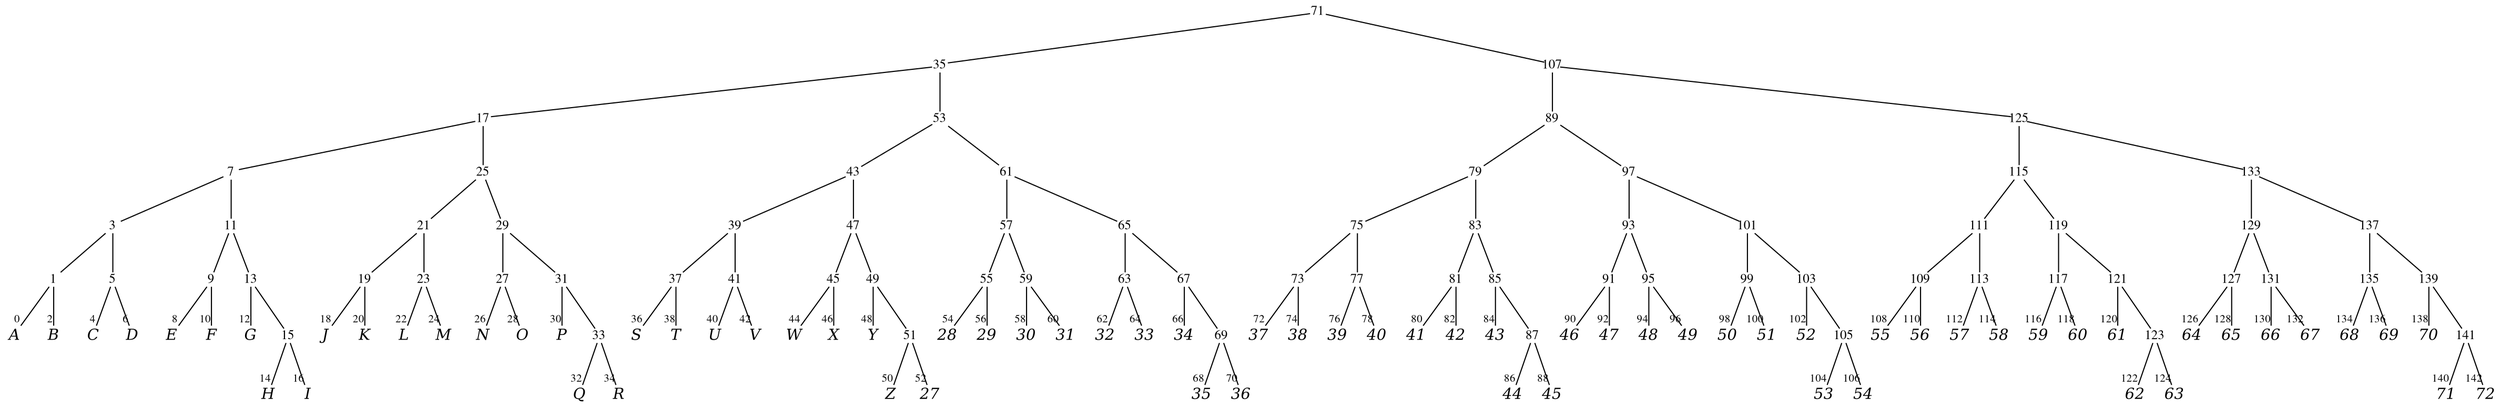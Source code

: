 
digraph vtree {

overlap=false

n71 [label="71",fontname="Times",shape="plaintext",fontsize=12,fixedsize=true,width=.2,height=.18]; 
n35 [label="35",fontname="Times",shape="plaintext",fontsize=12,fixedsize=true,width=.2,height=.18]; 
n17 [label="17",fontname="Times",shape="plaintext",fontsize=12,fixedsize=true,width=.2,height=.18]; 
n7 [label="7",fontname="Times",shape="plaintext",fontsize=12,fixedsize=true,width=.2,height=.18]; 
n3 [label="3",fontname="Times",shape="plaintext",fontsize=12,fixedsize=true,width=.2,height=.18]; 
n1 [label="1",fontname="Times",shape="plaintext",fontsize=12,fixedsize=true,width=.2,height=.18]; 
n0 [label="A",fontname="Times-Italic",fontsize=14,shape="plaintext",fixedsize=true,width=.25,height=.25]; 
n2 [label="B",fontname="Times-Italic",fontsize=14,shape="plaintext",fixedsize=true,width=.25,height=.25]; 
n5 [label="5",fontname="Times",shape="plaintext",fontsize=12,fixedsize=true,width=.2,height=.18]; 
n4 [label="C",fontname="Times-Italic",fontsize=14,shape="plaintext",fixedsize=true,width=.25,height=.25]; 
n6 [label="D",fontname="Times-Italic",fontsize=14,shape="plaintext",fixedsize=true,width=.25,height=.25]; 
n11 [label="11",fontname="Times",shape="plaintext",fontsize=12,fixedsize=true,width=.2,height=.18]; 
n9 [label="9",fontname="Times",shape="plaintext",fontsize=12,fixedsize=true,width=.2,height=.18]; 
n8 [label="E",fontname="Times-Italic",fontsize=14,shape="plaintext",fixedsize=true,width=.25,height=.25]; 
n10 [label="F",fontname="Times-Italic",fontsize=14,shape="plaintext",fixedsize=true,width=.25,height=.25]; 
n13 [label="13",fontname="Times",shape="plaintext",fontsize=12,fixedsize=true,width=.2,height=.18]; 
n12 [label="G",fontname="Times-Italic",fontsize=14,shape="plaintext",fixedsize=true,width=.25,height=.25]; 
n15 [label="15",fontname="Times",shape="plaintext",fontsize=12,fixedsize=true,width=.2,height=.18]; 
n14 [label="H",fontname="Times-Italic",fontsize=14,shape="plaintext",fixedsize=true,width=.25,height=.25]; 
n16 [label="I",fontname="Times-Italic",fontsize=14,shape="plaintext",fixedsize=true,width=.25,height=.25]; 
n25 [label="25",fontname="Times",shape="plaintext",fontsize=12,fixedsize=true,width=.2,height=.18]; 
n21 [label="21",fontname="Times",shape="plaintext",fontsize=12,fixedsize=true,width=.2,height=.18]; 
n19 [label="19",fontname="Times",shape="plaintext",fontsize=12,fixedsize=true,width=.2,height=.18]; 
n18 [label="J",fontname="Times-Italic",fontsize=14,shape="plaintext",fixedsize=true,width=.25,height=.25]; 
n20 [label="K",fontname="Times-Italic",fontsize=14,shape="plaintext",fixedsize=true,width=.25,height=.25]; 
n23 [label="23",fontname="Times",shape="plaintext",fontsize=12,fixedsize=true,width=.2,height=.18]; 
n22 [label="L",fontname="Times-Italic",fontsize=14,shape="plaintext",fixedsize=true,width=.25,height=.25]; 
n24 [label="M",fontname="Times-Italic",fontsize=14,shape="plaintext",fixedsize=true,width=.25,height=.25]; 
n29 [label="29",fontname="Times",shape="plaintext",fontsize=12,fixedsize=true,width=.2,height=.18]; 
n27 [label="27",fontname="Times",shape="plaintext",fontsize=12,fixedsize=true,width=.2,height=.18]; 
n26 [label="N",fontname="Times-Italic",fontsize=14,shape="plaintext",fixedsize=true,width=.25,height=.25]; 
n28 [label="O",fontname="Times-Italic",fontsize=14,shape="plaintext",fixedsize=true,width=.25,height=.25]; 
n31 [label="31",fontname="Times",shape="plaintext",fontsize=12,fixedsize=true,width=.2,height=.18]; 
n30 [label="P",fontname="Times-Italic",fontsize=14,shape="plaintext",fixedsize=true,width=.25,height=.25]; 
n33 [label="33",fontname="Times",shape="plaintext",fontsize=12,fixedsize=true,width=.2,height=.18]; 
n32 [label="Q",fontname="Times-Italic",fontsize=14,shape="plaintext",fixedsize=true,width=.25,height=.25]; 
n34 [label="R",fontname="Times-Italic",fontsize=14,shape="plaintext",fixedsize=true,width=.25,height=.25]; 
n53 [label="53",fontname="Times",shape="plaintext",fontsize=12,fixedsize=true,width=.2,height=.18]; 
n43 [label="43",fontname="Times",shape="plaintext",fontsize=12,fixedsize=true,width=.2,height=.18]; 
n39 [label="39",fontname="Times",shape="plaintext",fontsize=12,fixedsize=true,width=.2,height=.18]; 
n37 [label="37",fontname="Times",shape="plaintext",fontsize=12,fixedsize=true,width=.2,height=.18]; 
n36 [label="S",fontname="Times-Italic",fontsize=14,shape="plaintext",fixedsize=true,width=.25,height=.25]; 
n38 [label="T",fontname="Times-Italic",fontsize=14,shape="plaintext",fixedsize=true,width=.25,height=.25]; 
n41 [label="41",fontname="Times",shape="plaintext",fontsize=12,fixedsize=true,width=.2,height=.18]; 
n40 [label="U",fontname="Times-Italic",fontsize=14,shape="plaintext",fixedsize=true,width=.25,height=.25]; 
n42 [label="V",fontname="Times-Italic",fontsize=14,shape="plaintext",fixedsize=true,width=.25,height=.25]; 
n47 [label="47",fontname="Times",shape="plaintext",fontsize=12,fixedsize=true,width=.2,height=.18]; 
n45 [label="45",fontname="Times",shape="plaintext",fontsize=12,fixedsize=true,width=.2,height=.18]; 
n44 [label="W",fontname="Times-Italic",fontsize=14,shape="plaintext",fixedsize=true,width=.25,height=.25]; 
n46 [label="X",fontname="Times-Italic",fontsize=14,shape="plaintext",fixedsize=true,width=.25,height=.25]; 
n49 [label="49",fontname="Times",shape="plaintext",fontsize=12,fixedsize=true,width=.2,height=.18]; 
n48 [label="Y",fontname="Times-Italic",fontsize=14,shape="plaintext",fixedsize=true,width=.25,height=.25]; 
n51 [label="51",fontname="Times",shape="plaintext",fontsize=12,fixedsize=true,width=.2,height=.18]; 
n50 [label="Z",fontname="Times-Italic",fontsize=14,shape="plaintext",fixedsize=true,width=.25,height=.25]; 
n52 [label="27",fontname="Times-Italic",fontsize=14,shape="plaintext",fixedsize=true,width=.25,height=.25]; 
n61 [label="61",fontname="Times",shape="plaintext",fontsize=12,fixedsize=true,width=.2,height=.18]; 
n57 [label="57",fontname="Times",shape="plaintext",fontsize=12,fixedsize=true,width=.2,height=.18]; 
n55 [label="55",fontname="Times",shape="plaintext",fontsize=12,fixedsize=true,width=.2,height=.18]; 
n54 [label="28",fontname="Times-Italic",fontsize=14,shape="plaintext",fixedsize=true,width=.25,height=.25]; 
n56 [label="29",fontname="Times-Italic",fontsize=14,shape="plaintext",fixedsize=true,width=.25,height=.25]; 
n59 [label="59",fontname="Times",shape="plaintext",fontsize=12,fixedsize=true,width=.2,height=.18]; 
n58 [label="30",fontname="Times-Italic",fontsize=14,shape="plaintext",fixedsize=true,width=.25,height=.25]; 
n60 [label="31",fontname="Times-Italic",fontsize=14,shape="plaintext",fixedsize=true,width=.25,height=.25]; 
n65 [label="65",fontname="Times",shape="plaintext",fontsize=12,fixedsize=true,width=.2,height=.18]; 
n63 [label="63",fontname="Times",shape="plaintext",fontsize=12,fixedsize=true,width=.2,height=.18]; 
n62 [label="32",fontname="Times-Italic",fontsize=14,shape="plaintext",fixedsize=true,width=.25,height=.25]; 
n64 [label="33",fontname="Times-Italic",fontsize=14,shape="plaintext",fixedsize=true,width=.25,height=.25]; 
n67 [label="67",fontname="Times",shape="plaintext",fontsize=12,fixedsize=true,width=.2,height=.18]; 
n66 [label="34",fontname="Times-Italic",fontsize=14,shape="plaintext",fixedsize=true,width=.25,height=.25]; 
n69 [label="69",fontname="Times",shape="plaintext",fontsize=12,fixedsize=true,width=.2,height=.18]; 
n68 [label="35",fontname="Times-Italic",fontsize=14,shape="plaintext",fixedsize=true,width=.25,height=.25]; 
n70 [label="36",fontname="Times-Italic",fontsize=14,shape="plaintext",fixedsize=true,width=.25,height=.25]; 
n107 [label="107",fontname="Times",shape="plaintext",fontsize=12,fixedsize=true,width=.2,height=.18]; 
n89 [label="89",fontname="Times",shape="plaintext",fontsize=12,fixedsize=true,width=.2,height=.18]; 
n79 [label="79",fontname="Times",shape="plaintext",fontsize=12,fixedsize=true,width=.2,height=.18]; 
n75 [label="75",fontname="Times",shape="plaintext",fontsize=12,fixedsize=true,width=.2,height=.18]; 
n73 [label="73",fontname="Times",shape="plaintext",fontsize=12,fixedsize=true,width=.2,height=.18]; 
n72 [label="37",fontname="Times-Italic",fontsize=14,shape="plaintext",fixedsize=true,width=.25,height=.25]; 
n74 [label="38",fontname="Times-Italic",fontsize=14,shape="plaintext",fixedsize=true,width=.25,height=.25]; 
n77 [label="77",fontname="Times",shape="plaintext",fontsize=12,fixedsize=true,width=.2,height=.18]; 
n76 [label="39",fontname="Times-Italic",fontsize=14,shape="plaintext",fixedsize=true,width=.25,height=.25]; 
n78 [label="40",fontname="Times-Italic",fontsize=14,shape="plaintext",fixedsize=true,width=.25,height=.25]; 
n83 [label="83",fontname="Times",shape="plaintext",fontsize=12,fixedsize=true,width=.2,height=.18]; 
n81 [label="81",fontname="Times",shape="plaintext",fontsize=12,fixedsize=true,width=.2,height=.18]; 
n80 [label="41",fontname="Times-Italic",fontsize=14,shape="plaintext",fixedsize=true,width=.25,height=.25]; 
n82 [label="42",fontname="Times-Italic",fontsize=14,shape="plaintext",fixedsize=true,width=.25,height=.25]; 
n85 [label="85",fontname="Times",shape="plaintext",fontsize=12,fixedsize=true,width=.2,height=.18]; 
n84 [label="43",fontname="Times-Italic",fontsize=14,shape="plaintext",fixedsize=true,width=.25,height=.25]; 
n87 [label="87",fontname="Times",shape="plaintext",fontsize=12,fixedsize=true,width=.2,height=.18]; 
n86 [label="44",fontname="Times-Italic",fontsize=14,shape="plaintext",fixedsize=true,width=.25,height=.25]; 
n88 [label="45",fontname="Times-Italic",fontsize=14,shape="plaintext",fixedsize=true,width=.25,height=.25]; 
n97 [label="97",fontname="Times",shape="plaintext",fontsize=12,fixedsize=true,width=.2,height=.18]; 
n93 [label="93",fontname="Times",shape="plaintext",fontsize=12,fixedsize=true,width=.2,height=.18]; 
n91 [label="91",fontname="Times",shape="plaintext",fontsize=12,fixedsize=true,width=.2,height=.18]; 
n90 [label="46",fontname="Times-Italic",fontsize=14,shape="plaintext",fixedsize=true,width=.25,height=.25]; 
n92 [label="47",fontname="Times-Italic",fontsize=14,shape="plaintext",fixedsize=true,width=.25,height=.25]; 
n95 [label="95",fontname="Times",shape="plaintext",fontsize=12,fixedsize=true,width=.2,height=.18]; 
n94 [label="48",fontname="Times-Italic",fontsize=14,shape="plaintext",fixedsize=true,width=.25,height=.25]; 
n96 [label="49",fontname="Times-Italic",fontsize=14,shape="plaintext",fixedsize=true,width=.25,height=.25]; 
n101 [label="101",fontname="Times",shape="plaintext",fontsize=12,fixedsize=true,width=.2,height=.18]; 
n99 [label="99",fontname="Times",shape="plaintext",fontsize=12,fixedsize=true,width=.2,height=.18]; 
n98 [label="50",fontname="Times-Italic",fontsize=14,shape="plaintext",fixedsize=true,width=.25,height=.25]; 
n100 [label="51",fontname="Times-Italic",fontsize=14,shape="plaintext",fixedsize=true,width=.25,height=.25]; 
n103 [label="103",fontname="Times",shape="plaintext",fontsize=12,fixedsize=true,width=.2,height=.18]; 
n102 [label="52",fontname="Times-Italic",fontsize=14,shape="plaintext",fixedsize=true,width=.25,height=.25]; 
n105 [label="105",fontname="Times",shape="plaintext",fontsize=12,fixedsize=true,width=.2,height=.18]; 
n104 [label="53",fontname="Times-Italic",fontsize=14,shape="plaintext",fixedsize=true,width=.25,height=.25]; 
n106 [label="54",fontname="Times-Italic",fontsize=14,shape="plaintext",fixedsize=true,width=.25,height=.25]; 
n125 [label="125",fontname="Times",shape="plaintext",fontsize=12,fixedsize=true,width=.2,height=.18]; 
n115 [label="115",fontname="Times",shape="plaintext",fontsize=12,fixedsize=true,width=.2,height=.18]; 
n111 [label="111",fontname="Times",shape="plaintext",fontsize=12,fixedsize=true,width=.2,height=.18]; 
n109 [label="109",fontname="Times",shape="plaintext",fontsize=12,fixedsize=true,width=.2,height=.18]; 
n108 [label="55",fontname="Times-Italic",fontsize=14,shape="plaintext",fixedsize=true,width=.25,height=.25]; 
n110 [label="56",fontname="Times-Italic",fontsize=14,shape="plaintext",fixedsize=true,width=.25,height=.25]; 
n113 [label="113",fontname="Times",shape="plaintext",fontsize=12,fixedsize=true,width=.2,height=.18]; 
n112 [label="57",fontname="Times-Italic",fontsize=14,shape="plaintext",fixedsize=true,width=.25,height=.25]; 
n114 [label="58",fontname="Times-Italic",fontsize=14,shape="plaintext",fixedsize=true,width=.25,height=.25]; 
n119 [label="119",fontname="Times",shape="plaintext",fontsize=12,fixedsize=true,width=.2,height=.18]; 
n117 [label="117",fontname="Times",shape="plaintext",fontsize=12,fixedsize=true,width=.2,height=.18]; 
n116 [label="59",fontname="Times-Italic",fontsize=14,shape="plaintext",fixedsize=true,width=.25,height=.25]; 
n118 [label="60",fontname="Times-Italic",fontsize=14,shape="plaintext",fixedsize=true,width=.25,height=.25]; 
n121 [label="121",fontname="Times",shape="plaintext",fontsize=12,fixedsize=true,width=.2,height=.18]; 
n120 [label="61",fontname="Times-Italic",fontsize=14,shape="plaintext",fixedsize=true,width=.25,height=.25]; 
n123 [label="123",fontname="Times",shape="plaintext",fontsize=12,fixedsize=true,width=.2,height=.18]; 
n122 [label="62",fontname="Times-Italic",fontsize=14,shape="plaintext",fixedsize=true,width=.25,height=.25]; 
n124 [label="63",fontname="Times-Italic",fontsize=14,shape="plaintext",fixedsize=true,width=.25,height=.25]; 
n133 [label="133",fontname="Times",shape="plaintext",fontsize=12,fixedsize=true,width=.2,height=.18]; 
n129 [label="129",fontname="Times",shape="plaintext",fontsize=12,fixedsize=true,width=.2,height=.18]; 
n127 [label="127",fontname="Times",shape="plaintext",fontsize=12,fixedsize=true,width=.2,height=.18]; 
n126 [label="64",fontname="Times-Italic",fontsize=14,shape="plaintext",fixedsize=true,width=.25,height=.25]; 
n128 [label="65",fontname="Times-Italic",fontsize=14,shape="plaintext",fixedsize=true,width=.25,height=.25]; 
n131 [label="131",fontname="Times",shape="plaintext",fontsize=12,fixedsize=true,width=.2,height=.18]; 
n130 [label="66",fontname="Times-Italic",fontsize=14,shape="plaintext",fixedsize=true,width=.25,height=.25]; 
n132 [label="67",fontname="Times-Italic",fontsize=14,shape="plaintext",fixedsize=true,width=.25,height=.25]; 
n137 [label="137",fontname="Times",shape="plaintext",fontsize=12,fixedsize=true,width=.2,height=.18]; 
n135 [label="135",fontname="Times",shape="plaintext",fontsize=12,fixedsize=true,width=.2,height=.18]; 
n134 [label="68",fontname="Times-Italic",fontsize=14,shape="plaintext",fixedsize=true,width=.25,height=.25]; 
n136 [label="69",fontname="Times-Italic",fontsize=14,shape="plaintext",fixedsize=true,width=.25,height=.25]; 
n139 [label="139",fontname="Times",shape="plaintext",fontsize=12,fixedsize=true,width=.2,height=.18]; 
n138 [label="70",fontname="Times-Italic",fontsize=14,shape="plaintext",fixedsize=true,width=.25,height=.25]; 
n141 [label="141",fontname="Times",shape="plaintext",fontsize=12,fixedsize=true,width=.2,height=.18]; 
n140 [label="71",fontname="Times-Italic",fontsize=14,shape="plaintext",fixedsize=true,width=.25,height=.25]; 
n142 [label="72",fontname="Times-Italic",fontsize=14,shape="plaintext",fixedsize=true,width=.25,height=.25]; 
n71->n35 [arrowhead=none];
n35->n17 [arrowhead=none];
n17->n7 [arrowhead=none];
n7->n3 [arrowhead=none];
n3->n1 [arrowhead=none];
n1->n0 [headclip=true,arrowhead=none,headlabel="0",labelfontname="Times",labelfontsize=10];
n1->n2 [headclip=true,arrowhead=none,headlabel="2",labelfontname="Times",labelfontsize=10];
n3->n5 [arrowhead=none];
n5->n4 [headclip=true,arrowhead=none,headlabel="4",labelfontname="Times",labelfontsize=10];
n5->n6 [headclip=true,arrowhead=none,headlabel="6",labelfontname="Times",labelfontsize=10];
n7->n11 [arrowhead=none];
n11->n9 [arrowhead=none];
n9->n8 [headclip=true,arrowhead=none,headlabel="8",labelfontname="Times",labelfontsize=10];
n9->n10 [headclip=true,arrowhead=none,headlabel="10",labelfontname="Times",labelfontsize=10];
n11->n13 [arrowhead=none];
n13->n12 [headclip=true,arrowhead=none,headlabel="12",labelfontname="Times",labelfontsize=10];
n13->n15 [arrowhead=none];
n15->n14 [headclip=true,arrowhead=none,headlabel="14",labelfontname="Times",labelfontsize=10];
n15->n16 [headclip=true,arrowhead=none,headlabel="16",labelfontname="Times",labelfontsize=10];
n17->n25 [arrowhead=none];
n25->n21 [arrowhead=none];
n21->n19 [arrowhead=none];
n19->n18 [headclip=true,arrowhead=none,headlabel="18",labelfontname="Times",labelfontsize=10];
n19->n20 [headclip=true,arrowhead=none,headlabel="20",labelfontname="Times",labelfontsize=10];
n21->n23 [arrowhead=none];
n23->n22 [headclip=true,arrowhead=none,headlabel="22",labelfontname="Times",labelfontsize=10];
n23->n24 [headclip=true,arrowhead=none,headlabel="24",labelfontname="Times",labelfontsize=10];
n25->n29 [arrowhead=none];
n29->n27 [arrowhead=none];
n27->n26 [headclip=true,arrowhead=none,headlabel="26",labelfontname="Times",labelfontsize=10];
n27->n28 [headclip=true,arrowhead=none,headlabel="28",labelfontname="Times",labelfontsize=10];
n29->n31 [arrowhead=none];
n31->n30 [headclip=true,arrowhead=none,headlabel="30",labelfontname="Times",labelfontsize=10];
n31->n33 [arrowhead=none];
n33->n32 [headclip=true,arrowhead=none,headlabel="32",labelfontname="Times",labelfontsize=10];
n33->n34 [headclip=true,arrowhead=none,headlabel="34",labelfontname="Times",labelfontsize=10];
n35->n53 [arrowhead=none];
n53->n43 [arrowhead=none];
n43->n39 [arrowhead=none];
n39->n37 [arrowhead=none];
n37->n36 [headclip=true,arrowhead=none,headlabel="36",labelfontname="Times",labelfontsize=10];
n37->n38 [headclip=true,arrowhead=none,headlabel="38",labelfontname="Times",labelfontsize=10];
n39->n41 [arrowhead=none];
n41->n40 [headclip=true,arrowhead=none,headlabel="40",labelfontname="Times",labelfontsize=10];
n41->n42 [headclip=true,arrowhead=none,headlabel="42",labelfontname="Times",labelfontsize=10];
n43->n47 [arrowhead=none];
n47->n45 [arrowhead=none];
n45->n44 [headclip=true,arrowhead=none,headlabel="44",labelfontname="Times",labelfontsize=10];
n45->n46 [headclip=true,arrowhead=none,headlabel="46",labelfontname="Times",labelfontsize=10];
n47->n49 [arrowhead=none];
n49->n48 [headclip=true,arrowhead=none,headlabel="48",labelfontname="Times",labelfontsize=10];
n49->n51 [arrowhead=none];
n51->n50 [headclip=true,arrowhead=none,headlabel="50",labelfontname="Times",labelfontsize=10];
n51->n52 [headclip=true,arrowhead=none,headlabel="52",labelfontname="Times",labelfontsize=10];
n53->n61 [arrowhead=none];
n61->n57 [arrowhead=none];
n57->n55 [arrowhead=none];
n55->n54 [headclip=true,arrowhead=none,headlabel="54",labelfontname="Times",labelfontsize=10];
n55->n56 [headclip=true,arrowhead=none,headlabel="56",labelfontname="Times",labelfontsize=10];
n57->n59 [arrowhead=none];
n59->n58 [headclip=true,arrowhead=none,headlabel="58",labelfontname="Times",labelfontsize=10];
n59->n60 [headclip=true,arrowhead=none,headlabel="60",labelfontname="Times",labelfontsize=10];
n61->n65 [arrowhead=none];
n65->n63 [arrowhead=none];
n63->n62 [headclip=true,arrowhead=none,headlabel="62",labelfontname="Times",labelfontsize=10];
n63->n64 [headclip=true,arrowhead=none,headlabel="64",labelfontname="Times",labelfontsize=10];
n65->n67 [arrowhead=none];
n67->n66 [headclip=true,arrowhead=none,headlabel="66",labelfontname="Times",labelfontsize=10];
n67->n69 [arrowhead=none];
n69->n68 [headclip=true,arrowhead=none,headlabel="68",labelfontname="Times",labelfontsize=10];
n69->n70 [headclip=true,arrowhead=none,headlabel="70",labelfontname="Times",labelfontsize=10];
n71->n107 [arrowhead=none];
n107->n89 [arrowhead=none];
n89->n79 [arrowhead=none];
n79->n75 [arrowhead=none];
n75->n73 [arrowhead=none];
n73->n72 [headclip=true,arrowhead=none,headlabel="72",labelfontname="Times",labelfontsize=10];
n73->n74 [headclip=true,arrowhead=none,headlabel="74",labelfontname="Times",labelfontsize=10];
n75->n77 [arrowhead=none];
n77->n76 [headclip=true,arrowhead=none,headlabel="76",labelfontname="Times",labelfontsize=10];
n77->n78 [headclip=true,arrowhead=none,headlabel="78",labelfontname="Times",labelfontsize=10];
n79->n83 [arrowhead=none];
n83->n81 [arrowhead=none];
n81->n80 [headclip=true,arrowhead=none,headlabel="80",labelfontname="Times",labelfontsize=10];
n81->n82 [headclip=true,arrowhead=none,headlabel="82",labelfontname="Times",labelfontsize=10];
n83->n85 [arrowhead=none];
n85->n84 [headclip=true,arrowhead=none,headlabel="84",labelfontname="Times",labelfontsize=10];
n85->n87 [arrowhead=none];
n87->n86 [headclip=true,arrowhead=none,headlabel="86",labelfontname="Times",labelfontsize=10];
n87->n88 [headclip=true,arrowhead=none,headlabel="88",labelfontname="Times",labelfontsize=10];
n89->n97 [arrowhead=none];
n97->n93 [arrowhead=none];
n93->n91 [arrowhead=none];
n91->n90 [headclip=true,arrowhead=none,headlabel="90",labelfontname="Times",labelfontsize=10];
n91->n92 [headclip=true,arrowhead=none,headlabel="92",labelfontname="Times",labelfontsize=10];
n93->n95 [arrowhead=none];
n95->n94 [headclip=true,arrowhead=none,headlabel="94",labelfontname="Times",labelfontsize=10];
n95->n96 [headclip=true,arrowhead=none,headlabel="96",labelfontname="Times",labelfontsize=10];
n97->n101 [arrowhead=none];
n101->n99 [arrowhead=none];
n99->n98 [headclip=true,arrowhead=none,headlabel="98",labelfontname="Times",labelfontsize=10];
n99->n100 [headclip=true,arrowhead=none,headlabel="100",labelfontname="Times",labelfontsize=10];
n101->n103 [arrowhead=none];
n103->n102 [headclip=true,arrowhead=none,headlabel="102",labelfontname="Times",labelfontsize=10];
n103->n105 [arrowhead=none];
n105->n104 [headclip=true,arrowhead=none,headlabel="104",labelfontname="Times",labelfontsize=10];
n105->n106 [headclip=true,arrowhead=none,headlabel="106",labelfontname="Times",labelfontsize=10];
n107->n125 [arrowhead=none];
n125->n115 [arrowhead=none];
n115->n111 [arrowhead=none];
n111->n109 [arrowhead=none];
n109->n108 [headclip=true,arrowhead=none,headlabel="108",labelfontname="Times",labelfontsize=10];
n109->n110 [headclip=true,arrowhead=none,headlabel="110",labelfontname="Times",labelfontsize=10];
n111->n113 [arrowhead=none];
n113->n112 [headclip=true,arrowhead=none,headlabel="112",labelfontname="Times",labelfontsize=10];
n113->n114 [headclip=true,arrowhead=none,headlabel="114",labelfontname="Times",labelfontsize=10];
n115->n119 [arrowhead=none];
n119->n117 [arrowhead=none];
n117->n116 [headclip=true,arrowhead=none,headlabel="116",labelfontname="Times",labelfontsize=10];
n117->n118 [headclip=true,arrowhead=none,headlabel="118",labelfontname="Times",labelfontsize=10];
n119->n121 [arrowhead=none];
n121->n120 [headclip=true,arrowhead=none,headlabel="120",labelfontname="Times",labelfontsize=10];
n121->n123 [arrowhead=none];
n123->n122 [headclip=true,arrowhead=none,headlabel="122",labelfontname="Times",labelfontsize=10];
n123->n124 [headclip=true,arrowhead=none,headlabel="124",labelfontname="Times",labelfontsize=10];
n125->n133 [arrowhead=none];
n133->n129 [arrowhead=none];
n129->n127 [arrowhead=none];
n127->n126 [headclip=true,arrowhead=none,headlabel="126",labelfontname="Times",labelfontsize=10];
n127->n128 [headclip=true,arrowhead=none,headlabel="128",labelfontname="Times",labelfontsize=10];
n129->n131 [arrowhead=none];
n131->n130 [headclip=true,arrowhead=none,headlabel="130",labelfontname="Times",labelfontsize=10];
n131->n132 [headclip=true,arrowhead=none,headlabel="132",labelfontname="Times",labelfontsize=10];
n133->n137 [arrowhead=none];
n137->n135 [arrowhead=none];
n135->n134 [headclip=true,arrowhead=none,headlabel="134",labelfontname="Times",labelfontsize=10];
n135->n136 [headclip=true,arrowhead=none,headlabel="136",labelfontname="Times",labelfontsize=10];
n137->n139 [arrowhead=none];
n139->n138 [headclip=true,arrowhead=none,headlabel="138",labelfontname="Times",labelfontsize=10];
n139->n141 [arrowhead=none];
n141->n140 [headclip=true,arrowhead=none,headlabel="140",labelfontname="Times",labelfontsize=10];
n141->n142 [headclip=true,arrowhead=none,headlabel="142",labelfontname="Times",labelfontsize=10];


}

